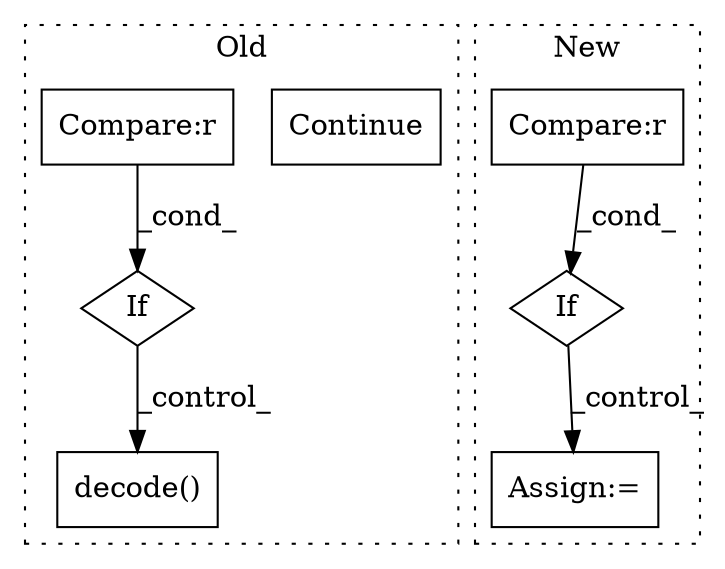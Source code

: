digraph G {
subgraph cluster0 {
1 [label="decode()" a="75" s="1622,1649" l="17,1" shape="box"];
5 [label="If" a="96" s="1506" l="3" shape="diamond"];
6 [label="Continue" a="43" s="1477" l="8" shape="box"];
7 [label="Compare:r" a="40" s="1509" l="17" shape="box"];
label = "Old";
style="dotted";
}
subgraph cluster1 {
2 [label="If" a="96" s="1210" l="3" shape="diamond"];
3 [label="Assign:=" a="68" s="1360" l="3" shape="box"];
4 [label="Compare:r" a="40" s="1242" l="22" shape="box"];
label = "New";
style="dotted";
}
2 -> 3 [label="_control_"];
4 -> 2 [label="_cond_"];
5 -> 1 [label="_control_"];
7 -> 5 [label="_cond_"];
}